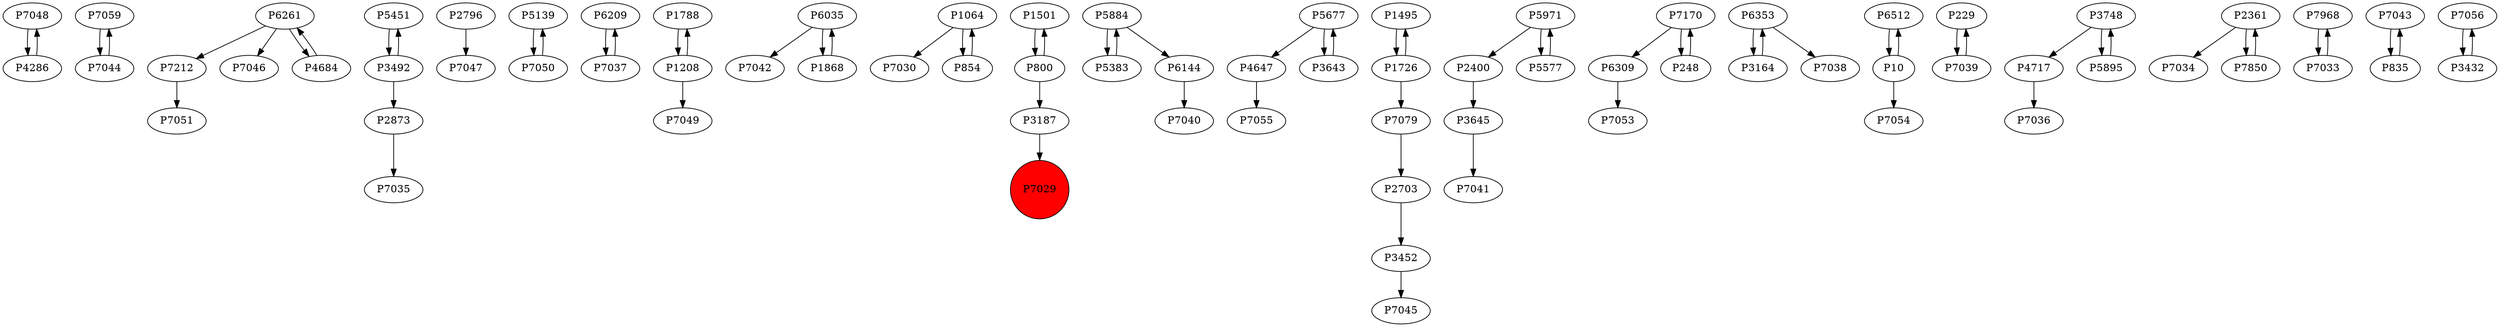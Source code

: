 digraph {
	P7048 -> P4286
	P7059 -> P7044
	P7212 -> P7051
	P5451 -> P3492
	P3492 -> P5451
	P2796 -> P7047
	P5139 -> P7050
	P6209 -> P7037
	P1788 -> P1208
	P6035 -> P7042
	P1064 -> P7030
	P1501 -> P800
	P1208 -> P1788
	P1868 -> P6035
	P854 -> P1064
	P1208 -> P7049
	P800 -> P3187
	P5884 -> P5383
	P4647 -> P7055
	P1495 -> P1726
	P3645 -> P7041
	P7170 -> P6309
	P7079 -> P2703
	P6353 -> P3164
	P6512 -> P10
	P7050 -> P5139
	P229 -> P7039
	P3164 -> P6353
	P3748 -> P4717
	P5677 -> P3643
	P7037 -> P6209
	P2361 -> P7034
	P3492 -> P2873
	P3748 -> P5895
	P6144 -> P7040
	P5971 -> P2400
	P248 -> P7170
	P5884 -> P6144
	P5677 -> P4647
	P7968 -> P7033
	P3187 -> P7029
	P3452 -> P7045
	P7044 -> P7059
	P3643 -> P5677
	P5895 -> P3748
	P6261 -> P7046
	P7043 -> P835
	P4684 -> P6261
	P6035 -> P1868
	P7170 -> P248
	P800 -> P1501
	P5971 -> P5577
	P835 -> P7043
	P7056 -> P3432
	P7850 -> P2361
	P3432 -> P7056
	P1726 -> P1495
	P10 -> P7054
	P2361 -> P7850
	P1064 -> P854
	P7033 -> P7968
	P6261 -> P4684
	P6309 -> P7053
	P2703 -> P3452
	P4717 -> P7036
	P6261 -> P7212
	P10 -> P6512
	P5383 -> P5884
	P6353 -> P7038
	P1726 -> P7079
	P5577 -> P5971
	P2400 -> P3645
	P4286 -> P7048
	P7039 -> P229
	P2873 -> P7035
	P7029 [shape=circle]
	P7029 [style=filled]
	P7029 [fillcolor=red]
}